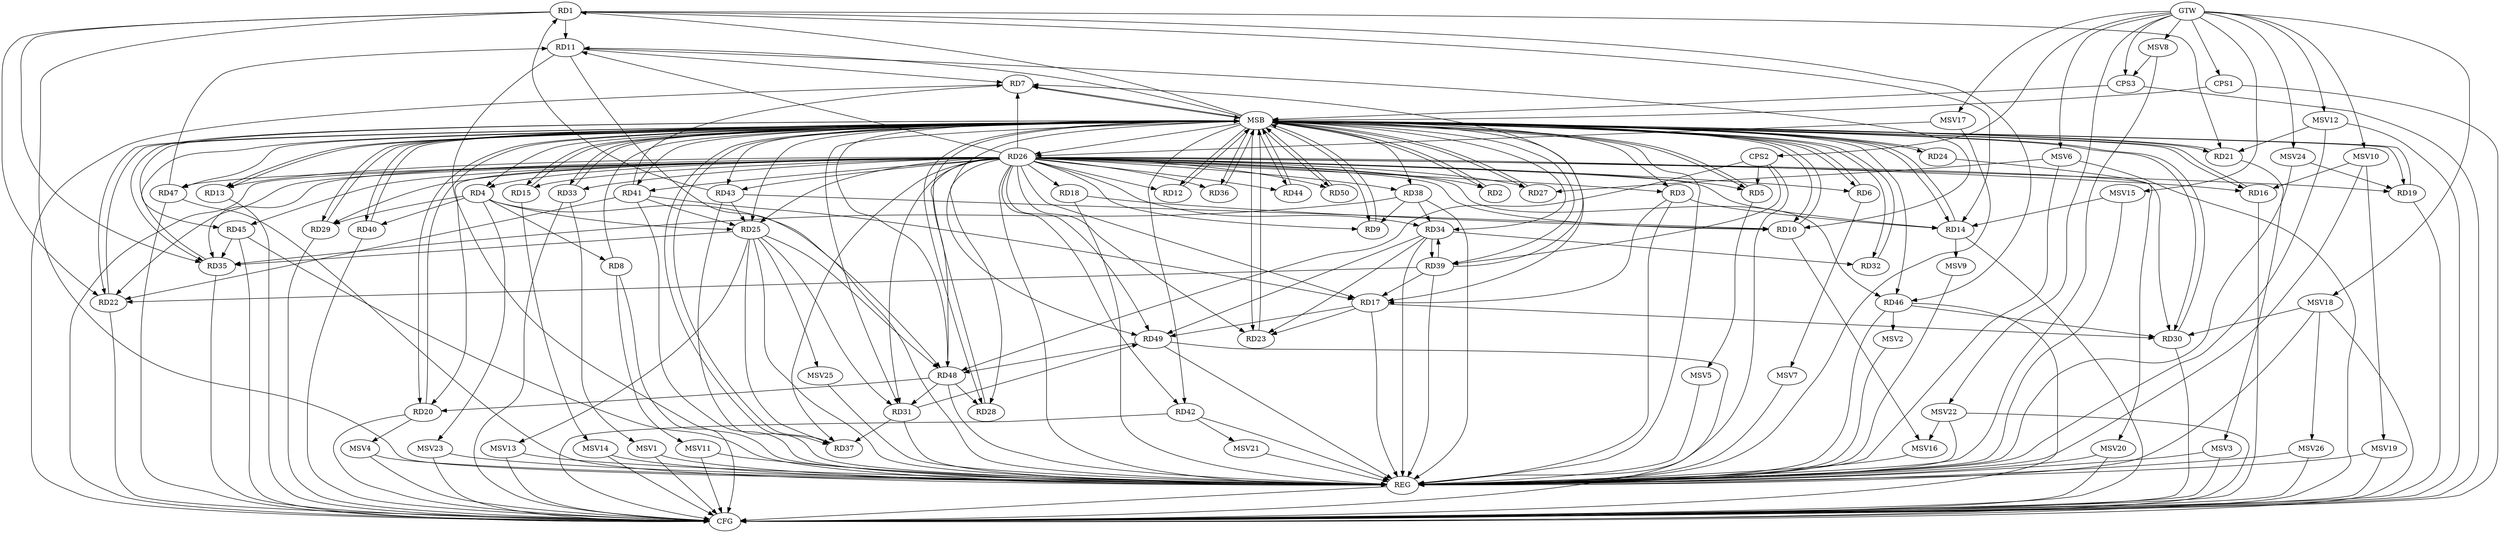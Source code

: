 strict digraph G {
  RD1 [ label="RD1" ];
  RD2 [ label="RD2" ];
  RD3 [ label="RD3" ];
  RD4 [ label="RD4" ];
  RD5 [ label="RD5" ];
  RD6 [ label="RD6" ];
  RD7 [ label="RD7" ];
  RD8 [ label="RD8" ];
  RD9 [ label="RD9" ];
  RD10 [ label="RD10" ];
  RD11 [ label="RD11" ];
  RD12 [ label="RD12" ];
  RD13 [ label="RD13" ];
  RD14 [ label="RD14" ];
  RD15 [ label="RD15" ];
  RD16 [ label="RD16" ];
  RD17 [ label="RD17" ];
  RD18 [ label="RD18" ];
  RD19 [ label="RD19" ];
  RD20 [ label="RD20" ];
  RD21 [ label="RD21" ];
  RD22 [ label="RD22" ];
  RD23 [ label="RD23" ];
  RD24 [ label="RD24" ];
  RD25 [ label="RD25" ];
  RD26 [ label="RD26" ];
  RD27 [ label="RD27" ];
  RD28 [ label="RD28" ];
  RD29 [ label="RD29" ];
  RD30 [ label="RD30" ];
  RD31 [ label="RD31" ];
  RD32 [ label="RD32" ];
  RD33 [ label="RD33" ];
  RD34 [ label="RD34" ];
  RD35 [ label="RD35" ];
  RD36 [ label="RD36" ];
  RD37 [ label="RD37" ];
  RD38 [ label="RD38" ];
  RD39 [ label="RD39" ];
  RD40 [ label="RD40" ];
  RD41 [ label="RD41" ];
  RD42 [ label="RD42" ];
  RD43 [ label="RD43" ];
  RD44 [ label="RD44" ];
  RD45 [ label="RD45" ];
  RD46 [ label="RD46" ];
  RD47 [ label="RD47" ];
  RD48 [ label="RD48" ];
  RD49 [ label="RD49" ];
  RD50 [ label="RD50" ];
  CPS1 [ label="CPS1" ];
  CPS2 [ label="CPS2" ];
  CPS3 [ label="CPS3" ];
  GTW [ label="GTW" ];
  REG [ label="REG" ];
  MSB [ label="MSB" ];
  CFG [ label="CFG" ];
  MSV1 [ label="MSV1" ];
  MSV2 [ label="MSV2" ];
  MSV3 [ label="MSV3" ];
  MSV4 [ label="MSV4" ];
  MSV5 [ label="MSV5" ];
  MSV6 [ label="MSV6" ];
  MSV7 [ label="MSV7" ];
  MSV8 [ label="MSV8" ];
  MSV9 [ label="MSV9" ];
  MSV10 [ label="MSV10" ];
  MSV11 [ label="MSV11" ];
  MSV12 [ label="MSV12" ];
  MSV13 [ label="MSV13" ];
  MSV14 [ label="MSV14" ];
  MSV15 [ label="MSV15" ];
  MSV16 [ label="MSV16" ];
  MSV17 [ label="MSV17" ];
  MSV18 [ label="MSV18" ];
  MSV19 [ label="MSV19" ];
  MSV20 [ label="MSV20" ];
  MSV21 [ label="MSV21" ];
  MSV22 [ label="MSV22" ];
  MSV23 [ label="MSV23" ];
  MSV24 [ label="MSV24" ];
  MSV25 [ label="MSV25" ];
  MSV26 [ label="MSV26" ];
  RD1 -> RD11;
  RD1 -> RD14;
  RD1 -> RD21;
  RD1 -> RD22;
  RD1 -> RD35;
  RD43 -> RD1;
  RD1 -> RD46;
  RD3 -> RD14;
  RD3 -> RD17;
  RD4 -> RD8;
  RD4 -> RD25;
  RD4 -> RD29;
  RD4 -> RD40;
  RD26 -> RD5;
  RD11 -> RD7;
  RD39 -> RD7;
  RD41 -> RD7;
  RD38 -> RD9;
  RD11 -> RD10;
  RD18 -> RD10;
  RD43 -> RD10;
  RD26 -> RD11;
  RD47 -> RD11;
  RD11 -> RD48;
  RD17 -> RD23;
  RD26 -> RD17;
  RD17 -> RD30;
  RD39 -> RD17;
  RD41 -> RD17;
  RD17 -> RD49;
  RD26 -> RD20;
  RD48 -> RD20;
  RD39 -> RD22;
  RD41 -> RD22;
  RD34 -> RD23;
  RD26 -> RD25;
  RD25 -> RD31;
  RD25 -> RD35;
  RD25 -> RD37;
  RD41 -> RD25;
  RD43 -> RD25;
  RD25 -> RD48;
  RD26 -> RD28;
  RD26 -> RD30;
  RD26 -> RD31;
  RD26 -> RD34;
  RD26 -> RD48;
  RD48 -> RD28;
  RD46 -> RD30;
  RD31 -> RD37;
  RD48 -> RD31;
  RD31 -> RD49;
  RD34 -> RD32;
  RD38 -> RD34;
  RD34 -> RD39;
  RD39 -> RD34;
  RD34 -> RD49;
  RD38 -> RD35;
  RD45 -> RD35;
  RD49 -> RD48;
  CPS2 -> RD48;
  CPS2 -> RD5;
  CPS2 -> RD39;
  GTW -> CPS1;
  GTW -> CPS2;
  GTW -> CPS3;
  RD1 -> REG;
  RD3 -> REG;
  RD4 -> REG;
  RD11 -> REG;
  RD17 -> REG;
  RD18 -> REG;
  RD25 -> REG;
  RD26 -> REG;
  RD31 -> REG;
  RD34 -> REG;
  RD38 -> REG;
  RD39 -> REG;
  RD41 -> REG;
  RD42 -> REG;
  RD43 -> REG;
  RD45 -> REG;
  RD46 -> REG;
  RD47 -> REG;
  RD48 -> REG;
  RD49 -> REG;
  CPS2 -> REG;
  RD2 -> MSB;
  MSB -> RD12;
  MSB -> RD30;
  MSB -> RD33;
  MSB -> RD38;
  MSB -> RD42;
  MSB -> RD47;
  MSB -> REG;
  RD5 -> MSB;
  MSB -> RD6;
  MSB -> RD7;
  MSB -> RD15;
  MSB -> RD16;
  MSB -> RD20;
  MSB -> RD23;
  MSB -> RD48;
  RD6 -> MSB;
  MSB -> RD17;
  MSB -> RD21;
  MSB -> RD32;
  MSB -> RD41;
  RD7 -> MSB;
  MSB -> RD2;
  MSB -> RD9;
  MSB -> RD25;
  MSB -> RD35;
  RD8 -> MSB;
  MSB -> RD10;
  MSB -> RD24;
  MSB -> RD40;
  RD9 -> MSB;
  MSB -> RD45;
  RD10 -> MSB;
  MSB -> RD13;
  RD12 -> MSB;
  MSB -> RD29;
  RD13 -> MSB;
  MSB -> RD3;
  MSB -> RD5;
  MSB -> RD14;
  MSB -> RD31;
  RD14 -> MSB;
  RD15 -> MSB;
  MSB -> RD22;
  MSB -> RD28;
  RD16 -> MSB;
  RD19 -> MSB;
  MSB -> RD39;
  MSB -> RD49;
  MSB -> RD50;
  RD20 -> MSB;
  MSB -> RD11;
  MSB -> RD36;
  RD21 -> MSB;
  RD22 -> MSB;
  MSB -> RD1;
  RD23 -> MSB;
  MSB -> RD19;
  RD24 -> MSB;
  RD27 -> MSB;
  MSB -> RD26;
  MSB -> RD34;
  MSB -> RD44;
  RD28 -> MSB;
  RD29 -> MSB;
  MSB -> RD43;
  MSB -> RD46;
  RD30 -> MSB;
  MSB -> RD27;
  RD32 -> MSB;
  RD33 -> MSB;
  RD35 -> MSB;
  RD36 -> MSB;
  RD37 -> MSB;
  MSB -> RD4;
  RD40 -> MSB;
  RD44 -> MSB;
  RD50 -> MSB;
  MSB -> RD37;
  CPS1 -> MSB;
  CPS3 -> MSB;
  CPS1 -> CFG;
  RD16 -> CFG;
  RD30 -> CFG;
  RD29 -> CFG;
  RD35 -> CFG;
  RD14 -> CFG;
  RD40 -> CFG;
  RD13 -> CFG;
  RD26 -> CFG;
  RD22 -> CFG;
  RD20 -> CFG;
  RD8 -> CFG;
  RD46 -> CFG;
  RD33 -> CFG;
  RD49 -> CFG;
  RD45 -> CFG;
  CPS3 -> CFG;
  RD42 -> CFG;
  RD19 -> CFG;
  RD7 -> CFG;
  RD47 -> CFG;
  REG -> CFG;
  RD26 -> RD37;
  RD26 -> RD35;
  RD26 -> RD27;
  RD26 -> RD23;
  RD26 -> RD3;
  RD26 -> RD12;
  RD26 -> RD43;
  RD26 -> RD44;
  RD26 -> RD33;
  RD26 -> RD36;
  RD26 -> RD4;
  RD26 -> RD50;
  RD26 -> RD49;
  RD26 -> RD14;
  RD26 -> RD16;
  RD26 -> RD2;
  RD26 -> RD7;
  RD26 -> RD19;
  RD26 -> RD41;
  RD26 -> RD46;
  RD26 -> RD18;
  RD26 -> RD38;
  RD26 -> RD6;
  RD26 -> RD22;
  RD26 -> RD47;
  RD26 -> RD9;
  RD26 -> RD15;
  RD26 -> RD42;
  RD26 -> RD13;
  RD26 -> RD10;
  RD26 -> RD45;
  RD26 -> RD29;
  RD33 -> MSV1;
  MSV1 -> REG;
  MSV1 -> CFG;
  RD46 -> MSV2;
  MSV2 -> REG;
  RD21 -> MSV3;
  MSV3 -> REG;
  MSV3 -> CFG;
  RD20 -> MSV4;
  MSV4 -> REG;
  MSV4 -> CFG;
  RD5 -> MSV5;
  MSV5 -> REG;
  MSV6 -> RD27;
  GTW -> MSV6;
  MSV6 -> REG;
  MSV6 -> CFG;
  RD6 -> MSV7;
  MSV7 -> REG;
  MSV8 -> CPS3;
  GTW -> MSV8;
  MSV8 -> REG;
  RD14 -> MSV9;
  MSV9 -> REG;
  MSV10 -> RD16;
  GTW -> MSV10;
  MSV10 -> REG;
  RD8 -> MSV11;
  MSV11 -> REG;
  MSV11 -> CFG;
  MSV12 -> RD21;
  GTW -> MSV12;
  MSV12 -> REG;
  MSV12 -> CFG;
  RD25 -> MSV13;
  MSV13 -> REG;
  MSV13 -> CFG;
  RD15 -> MSV14;
  MSV14 -> REG;
  MSV14 -> CFG;
  MSV15 -> RD14;
  GTW -> MSV15;
  MSV15 -> REG;
  RD10 -> MSV16;
  MSV16 -> REG;
  MSV17 -> RD26;
  GTW -> MSV17;
  MSV17 -> REG;
  MSV18 -> RD30;
  GTW -> MSV18;
  MSV18 -> REG;
  MSV18 -> CFG;
  MSV10 -> MSV19;
  MSV19 -> REG;
  MSV19 -> CFG;
  RD24 -> MSV20;
  MSV20 -> REG;
  MSV20 -> CFG;
  RD42 -> MSV21;
  MSV21 -> REG;
  MSV22 -> MSV16;
  GTW -> MSV22;
  MSV22 -> REG;
  MSV22 -> CFG;
  RD4 -> MSV23;
  MSV23 -> REG;
  MSV23 -> CFG;
  MSV24 -> RD19;
  GTW -> MSV24;
  MSV24 -> REG;
  RD25 -> MSV25;
  MSV25 -> REG;
  MSV18 -> MSV26;
  MSV26 -> REG;
  MSV26 -> CFG;
}

